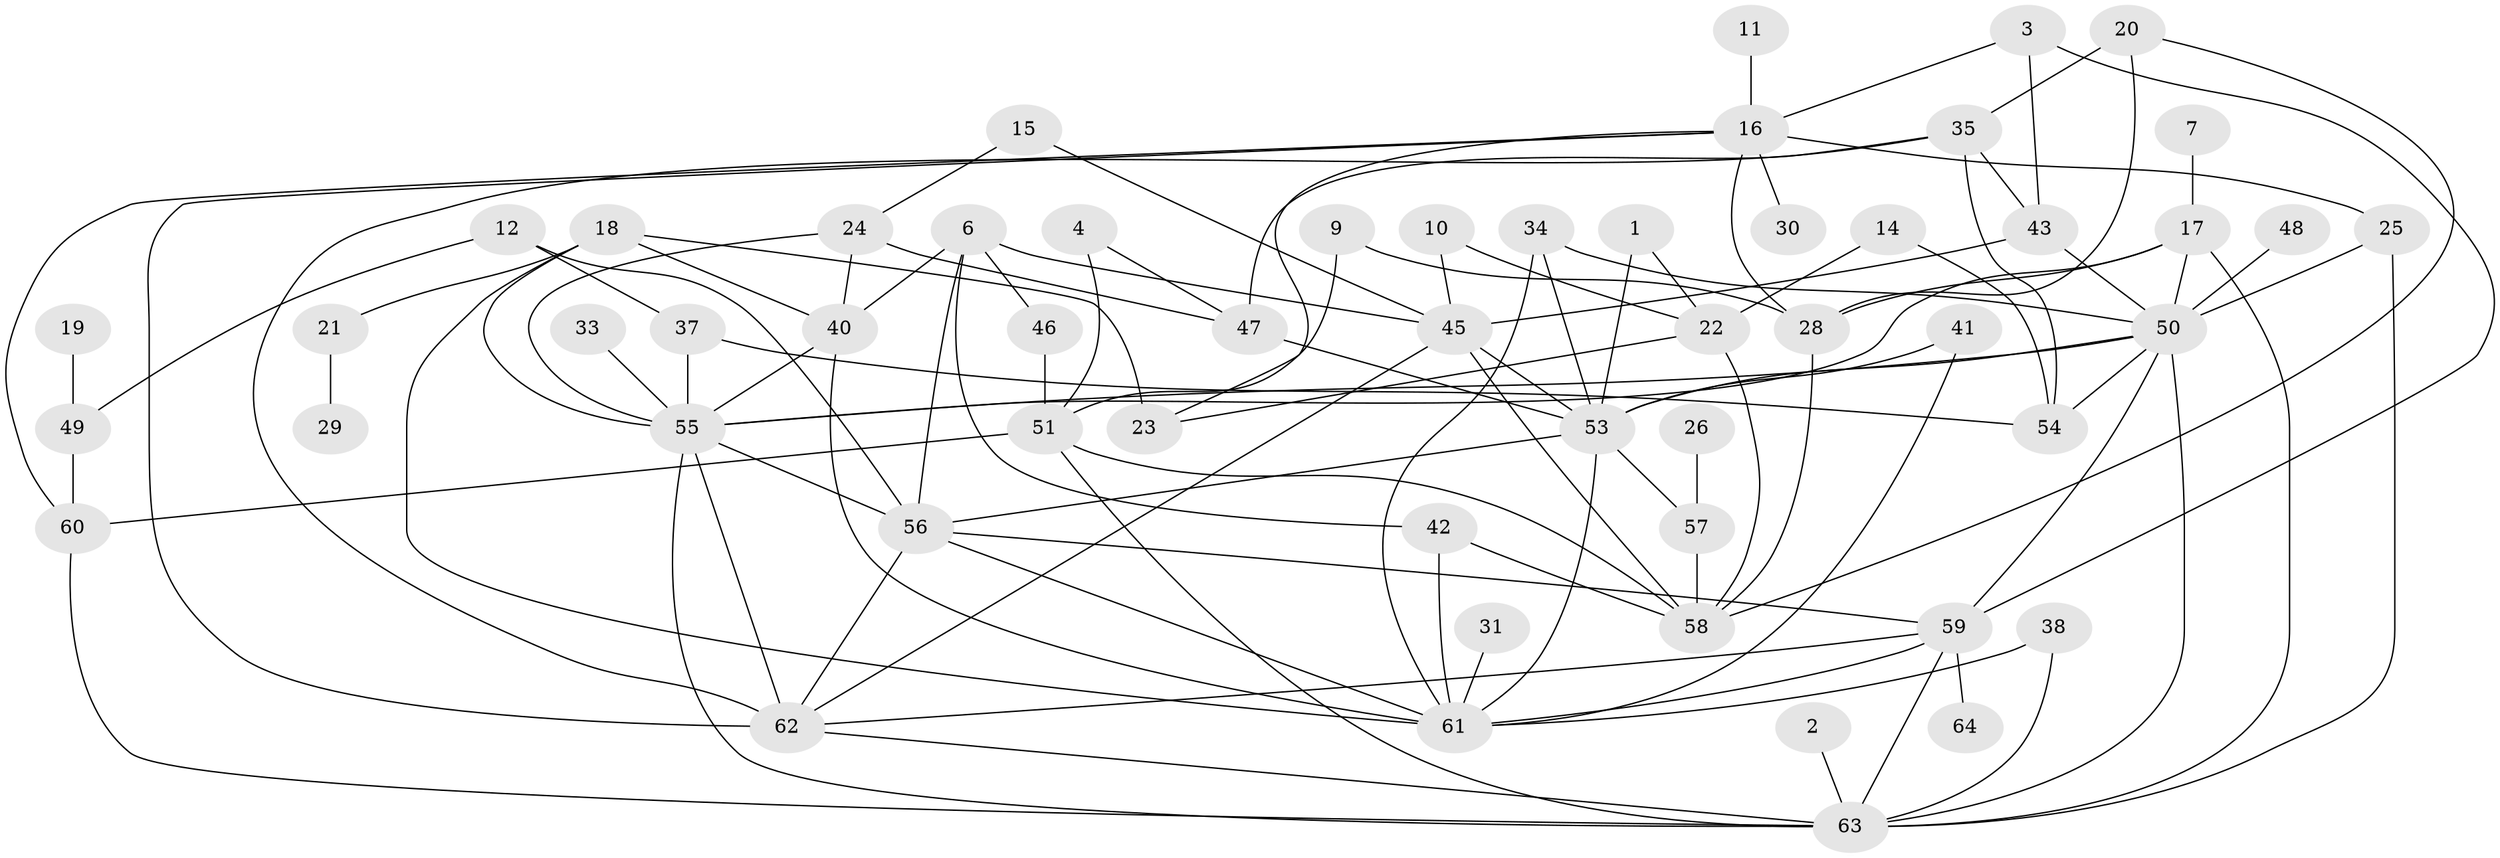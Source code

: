 // original degree distribution, {2: 0.2677165354330709, 1: 0.16535433070866143, 5: 0.11811023622047244, 3: 0.1968503937007874, 0: 0.06299212598425197, 6: 0.03937007874015748, 4: 0.14173228346456693, 9: 0.007874015748031496}
// Generated by graph-tools (version 1.1) at 2025/25/03/09/25 03:25:19]
// undirected, 55 vertices, 107 edges
graph export_dot {
graph [start="1"]
  node [color=gray90,style=filled];
  1;
  2;
  3;
  4;
  6;
  7;
  9;
  10;
  11;
  12;
  14;
  15;
  16;
  17;
  18;
  19;
  20;
  21;
  22;
  23;
  24;
  25;
  26;
  28;
  29;
  30;
  31;
  33;
  34;
  35;
  37;
  38;
  40;
  41;
  42;
  43;
  45;
  46;
  47;
  48;
  49;
  50;
  51;
  53;
  54;
  55;
  56;
  57;
  58;
  59;
  60;
  61;
  62;
  63;
  64;
  1 -- 22 [weight=1.0];
  1 -- 53 [weight=1.0];
  2 -- 63 [weight=1.0];
  3 -- 16 [weight=1.0];
  3 -- 43 [weight=1.0];
  3 -- 59 [weight=1.0];
  4 -- 47 [weight=1.0];
  4 -- 51 [weight=1.0];
  6 -- 40 [weight=1.0];
  6 -- 42 [weight=1.0];
  6 -- 45 [weight=1.0];
  6 -- 46 [weight=1.0];
  6 -- 56 [weight=1.0];
  7 -- 17 [weight=1.0];
  9 -- 28 [weight=1.0];
  9 -- 51 [weight=1.0];
  10 -- 22 [weight=1.0];
  10 -- 45 [weight=1.0];
  11 -- 16 [weight=1.0];
  12 -- 37 [weight=1.0];
  12 -- 49 [weight=1.0];
  12 -- 56 [weight=1.0];
  14 -- 22 [weight=1.0];
  14 -- 54 [weight=1.0];
  15 -- 24 [weight=1.0];
  15 -- 45 [weight=1.0];
  16 -- 23 [weight=1.0];
  16 -- 25 [weight=1.0];
  16 -- 28 [weight=1.0];
  16 -- 30 [weight=2.0];
  16 -- 60 [weight=1.0];
  16 -- 62 [weight=1.0];
  17 -- 28 [weight=1.0];
  17 -- 50 [weight=1.0];
  17 -- 55 [weight=1.0];
  17 -- 63 [weight=1.0];
  18 -- 21 [weight=1.0];
  18 -- 23 [weight=1.0];
  18 -- 40 [weight=1.0];
  18 -- 55 [weight=1.0];
  18 -- 61 [weight=1.0];
  19 -- 49 [weight=1.0];
  20 -- 28 [weight=1.0];
  20 -- 35 [weight=1.0];
  20 -- 58 [weight=1.0];
  21 -- 29 [weight=1.0];
  22 -- 23 [weight=1.0];
  22 -- 58 [weight=1.0];
  24 -- 40 [weight=1.0];
  24 -- 47 [weight=1.0];
  24 -- 55 [weight=1.0];
  25 -- 50 [weight=1.0];
  25 -- 63 [weight=1.0];
  26 -- 57 [weight=1.0];
  28 -- 58 [weight=1.0];
  31 -- 61 [weight=1.0];
  33 -- 55 [weight=1.0];
  34 -- 50 [weight=1.0];
  34 -- 53 [weight=1.0];
  34 -- 61 [weight=1.0];
  35 -- 43 [weight=1.0];
  35 -- 47 [weight=1.0];
  35 -- 54 [weight=1.0];
  35 -- 62 [weight=1.0];
  37 -- 54 [weight=1.0];
  37 -- 55 [weight=1.0];
  38 -- 61 [weight=1.0];
  38 -- 63 [weight=1.0];
  40 -- 55 [weight=1.0];
  40 -- 61 [weight=1.0];
  41 -- 53 [weight=1.0];
  41 -- 61 [weight=1.0];
  42 -- 58 [weight=1.0];
  42 -- 61 [weight=1.0];
  43 -- 45 [weight=1.0];
  43 -- 50 [weight=2.0];
  45 -- 53 [weight=1.0];
  45 -- 58 [weight=1.0];
  45 -- 62 [weight=1.0];
  46 -- 51 [weight=1.0];
  47 -- 53 [weight=1.0];
  48 -- 50 [weight=1.0];
  49 -- 60 [weight=1.0];
  50 -- 53 [weight=1.0];
  50 -- 54 [weight=1.0];
  50 -- 55 [weight=1.0];
  50 -- 59 [weight=2.0];
  50 -- 63 [weight=1.0];
  51 -- 58 [weight=1.0];
  51 -- 60 [weight=2.0];
  51 -- 63 [weight=1.0];
  53 -- 56 [weight=1.0];
  53 -- 57 [weight=1.0];
  53 -- 61 [weight=1.0];
  55 -- 56 [weight=2.0];
  55 -- 62 [weight=1.0];
  55 -- 63 [weight=1.0];
  56 -- 59 [weight=1.0];
  56 -- 61 [weight=1.0];
  56 -- 62 [weight=1.0];
  57 -- 58 [weight=1.0];
  59 -- 61 [weight=1.0];
  59 -- 62 [weight=1.0];
  59 -- 63 [weight=1.0];
  59 -- 64 [weight=1.0];
  60 -- 63 [weight=1.0];
  62 -- 63 [weight=1.0];
}
